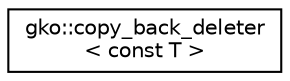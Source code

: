 digraph "Graphical Class Hierarchy"
{
 // INTERACTIVE_SVG=YES
  edge [fontname="Helvetica",fontsize="10",labelfontname="Helvetica",labelfontsize="10"];
  node [fontname="Helvetica",fontsize="10",shape=record];
  rankdir="LR";
  Node1 [label="gko::copy_back_deleter\l\< const T \>",height=0.2,width=0.4,color="black", fillcolor="white", style="filled",URL="$classgko_1_1copy__back__deleter_3_01const_01T_01_4.html"];
}
